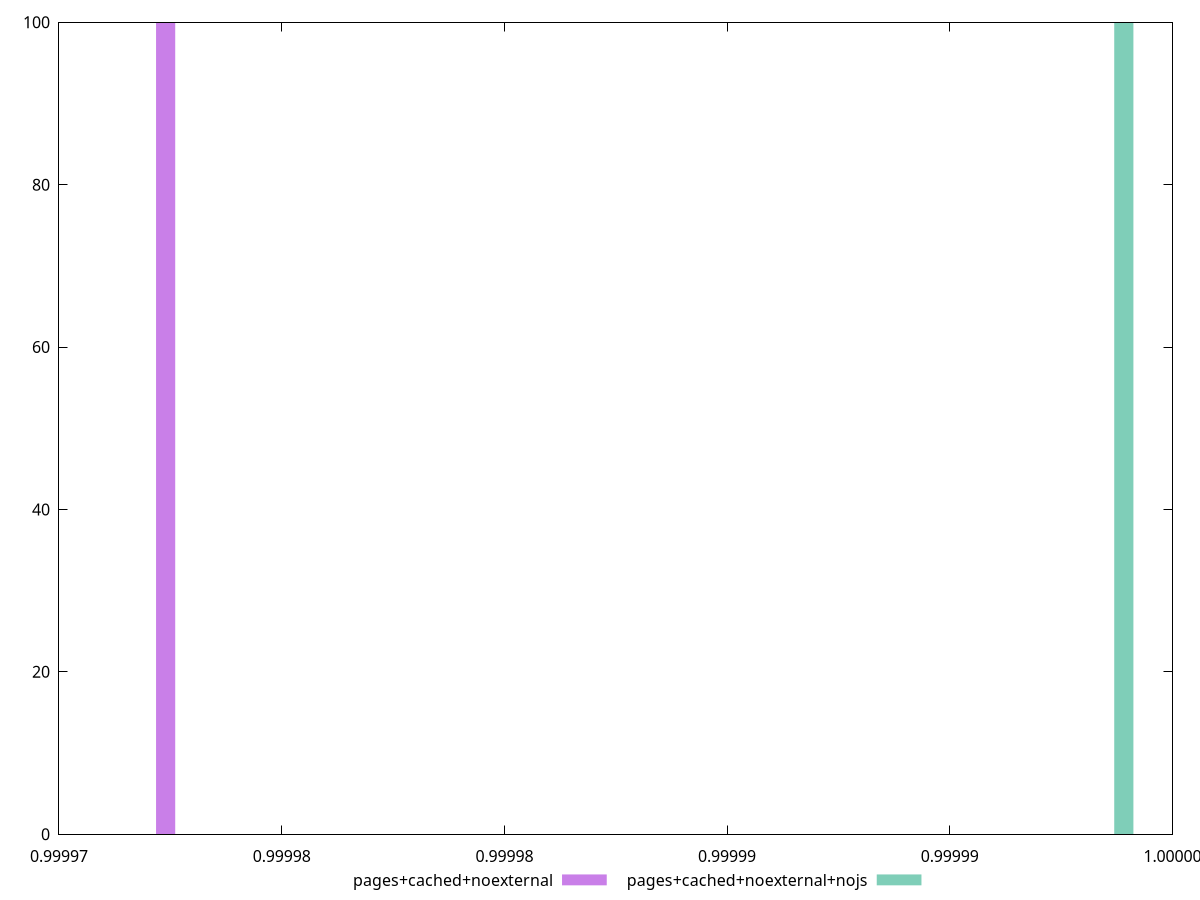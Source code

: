 $_pagesCachedNoexternal <<EOF
0.9999723939892163 100
EOF
$_pagesCachedNoexternalNojs <<EOF
0.9999939069787661 100
EOF
set key outside below
set terminal pngcairo
set output "report_00004_2020-11-02T20-21-41.718Z/uses-long-cache-ttl/uses-long-cache-ttl_pages+cached+noexternal_pages+cached+noexternal+nojs+hist.png"
set boxwidth 4.3025979099553526e-7
set style fill transparent solid 0.5 noborder
set yrange [0:100]
plot $_pagesCachedNoexternal title "pages+cached+noexternal" with boxes ,$_pagesCachedNoexternalNojs title "pages+cached+noexternal+nojs" with boxes ,